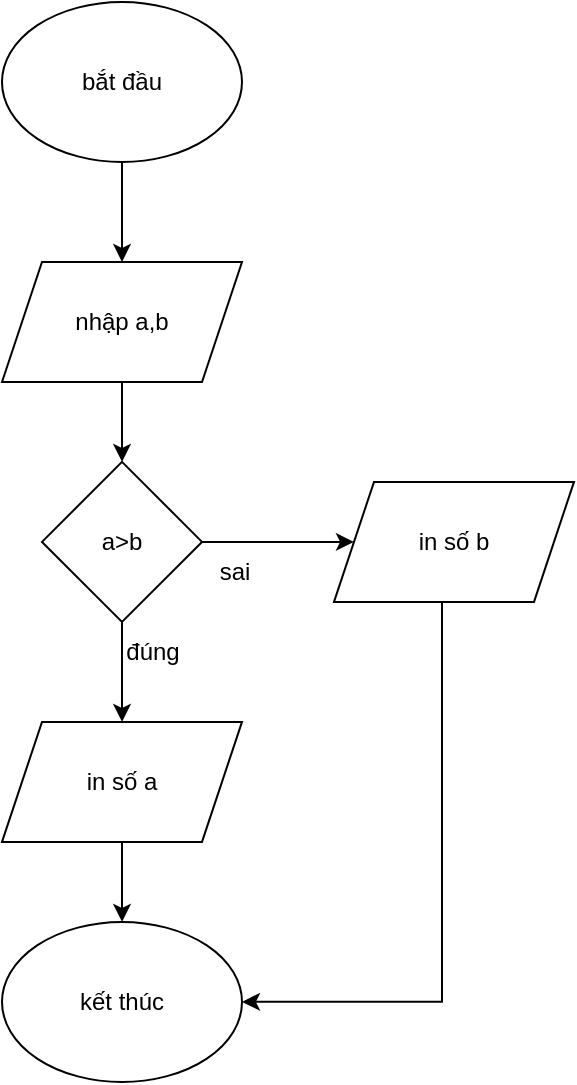 <mxfile version="24.8.6">
  <diagram id="C5RBs43oDa-KdzZeNtuy" name="Page-1">
    <mxGraphModel dx="836" dy="443" grid="1" gridSize="10" guides="1" tooltips="1" connect="1" arrows="1" fold="1" page="1" pageScale="1" pageWidth="827" pageHeight="1169" math="0" shadow="0">
      <root>
        <mxCell id="WIyWlLk6GJQsqaUBKTNV-0" />
        <mxCell id="WIyWlLk6GJQsqaUBKTNV-1" parent="WIyWlLk6GJQsqaUBKTNV-0" />
        <mxCell id="LkYNku77OUWKXEnH894i-2" value="" style="edgeStyle=orthogonalEdgeStyle;rounded=0;orthogonalLoop=1;jettySize=auto;html=1;" parent="WIyWlLk6GJQsqaUBKTNV-1" source="LkYNku77OUWKXEnH894i-0" target="LkYNku77OUWKXEnH894i-1" edge="1">
          <mxGeometry relative="1" as="geometry" />
        </mxCell>
        <mxCell id="LkYNku77OUWKXEnH894i-0" value="bắt đầu" style="ellipse;whiteSpace=wrap;html=1;" parent="WIyWlLk6GJQsqaUBKTNV-1" vertex="1">
          <mxGeometry x="354" y="20" width="120" height="80" as="geometry" />
        </mxCell>
        <mxCell id="LkYNku77OUWKXEnH894i-4" value="" style="edgeStyle=orthogonalEdgeStyle;rounded=0;orthogonalLoop=1;jettySize=auto;html=1;" parent="WIyWlLk6GJQsqaUBKTNV-1" source="LkYNku77OUWKXEnH894i-1" target="LkYNku77OUWKXEnH894i-3" edge="1">
          <mxGeometry relative="1" as="geometry" />
        </mxCell>
        <mxCell id="LkYNku77OUWKXEnH894i-1" value="nhập a,b" style="shape=parallelogram;perimeter=parallelogramPerimeter;whiteSpace=wrap;html=1;fixedSize=1;" parent="WIyWlLk6GJQsqaUBKTNV-1" vertex="1">
          <mxGeometry x="354" y="150" width="120" height="60" as="geometry" />
        </mxCell>
        <mxCell id="LkYNku77OUWKXEnH894i-6" value="" style="edgeStyle=orthogonalEdgeStyle;rounded=0;orthogonalLoop=1;jettySize=auto;html=1;" parent="WIyWlLk6GJQsqaUBKTNV-1" source="LkYNku77OUWKXEnH894i-3" target="LkYNku77OUWKXEnH894i-5" edge="1">
          <mxGeometry relative="1" as="geometry" />
        </mxCell>
        <mxCell id="LkYNku77OUWKXEnH894i-3" value="a&amp;gt;b" style="rhombus;whiteSpace=wrap;html=1;" parent="WIyWlLk6GJQsqaUBKTNV-1" vertex="1">
          <mxGeometry x="374" y="249.94" width="80" height="80" as="geometry" />
        </mxCell>
        <mxCell id="LkYNku77OUWKXEnH894i-14" style="edgeStyle=orthogonalEdgeStyle;rounded=0;orthogonalLoop=1;jettySize=auto;html=1;entryX=1;entryY=0.5;entryDx=0;entryDy=0;exitX=0.45;exitY=0.983;exitDx=0;exitDy=0;exitPerimeter=0;" parent="WIyWlLk6GJQsqaUBKTNV-1" source="LkYNku77OUWKXEnH894i-5" edge="1">
          <mxGeometry relative="1" as="geometry">
            <mxPoint x="590" y="379.94" as="sourcePoint" />
            <mxPoint x="474.0" y="519.94" as="targetPoint" />
            <Array as="points">
              <mxPoint x="574" y="520" />
            </Array>
          </mxGeometry>
        </mxCell>
        <mxCell id="LkYNku77OUWKXEnH894i-5" value="in số b" style="shape=parallelogram;perimeter=parallelogramPerimeter;whiteSpace=wrap;html=1;fixedSize=1;" parent="WIyWlLk6GJQsqaUBKTNV-1" vertex="1">
          <mxGeometry x="520" y="259.94" width="120" height="60" as="geometry" />
        </mxCell>
        <mxCell id="LkYNku77OUWKXEnH894i-7" value="sai" style="text;html=1;align=center;verticalAlign=middle;resizable=0;points=[];autosize=1;strokeColor=none;fillColor=none;" parent="WIyWlLk6GJQsqaUBKTNV-1" vertex="1">
          <mxGeometry x="450" y="289.94" width="40" height="30" as="geometry" />
        </mxCell>
        <mxCell id="LkYNku77OUWKXEnH894i-11" value="đúng" style="text;html=1;align=center;verticalAlign=middle;resizable=0;points=[];autosize=1;strokeColor=none;fillColor=none;" parent="WIyWlLk6GJQsqaUBKTNV-1" vertex="1">
          <mxGeometry x="404" y="329.94" width="50" height="30" as="geometry" />
        </mxCell>
        <mxCell id="LkYNku77OUWKXEnH894i-12" value="kết thúc" style="ellipse;whiteSpace=wrap;html=1;" parent="WIyWlLk6GJQsqaUBKTNV-1" vertex="1">
          <mxGeometry x="354" y="480" width="120" height="80" as="geometry" />
        </mxCell>
        <mxCell id="LkYNku77OUWKXEnH894i-15" value="" style="edgeStyle=orthogonalEdgeStyle;rounded=0;orthogonalLoop=1;jettySize=auto;html=1;" parent="WIyWlLk6GJQsqaUBKTNV-1" source="LkYNku77OUWKXEnH894i-3" target="LkYNku77OUWKXEnH894i-10" edge="1">
          <mxGeometry relative="1" as="geometry">
            <mxPoint x="414" y="329.94" as="sourcePoint" />
            <mxPoint x="414" y="449.94" as="targetPoint" />
          </mxGeometry>
        </mxCell>
        <mxCell id="LkYNku77OUWKXEnH894i-16" value="" style="edgeStyle=orthogonalEdgeStyle;rounded=0;orthogonalLoop=1;jettySize=auto;html=1;" parent="WIyWlLk6GJQsqaUBKTNV-1" source="LkYNku77OUWKXEnH894i-10" edge="1">
          <mxGeometry relative="1" as="geometry">
            <mxPoint x="414" y="479.94" as="targetPoint" />
          </mxGeometry>
        </mxCell>
        <mxCell id="LkYNku77OUWKXEnH894i-10" value="in số a" style="shape=parallelogram;perimeter=parallelogramPerimeter;whiteSpace=wrap;html=1;fixedSize=1;" parent="WIyWlLk6GJQsqaUBKTNV-1" vertex="1">
          <mxGeometry x="354" y="379.94" width="120" height="60" as="geometry" />
        </mxCell>
      </root>
    </mxGraphModel>
  </diagram>
</mxfile>
